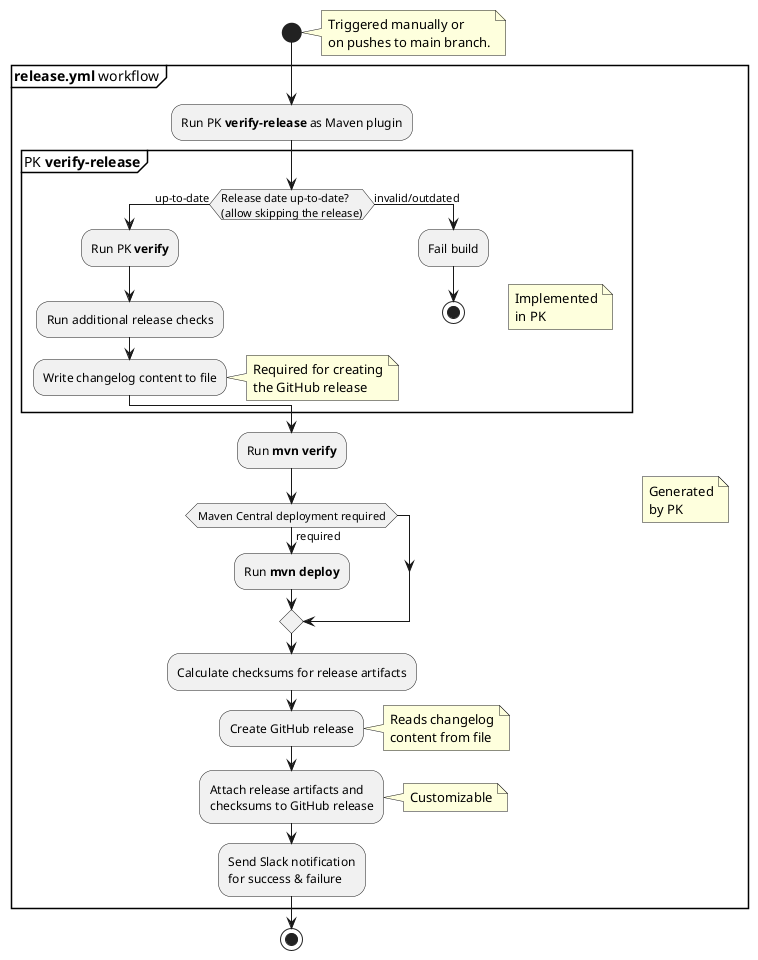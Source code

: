 @startuml release_process

start
note right
  Triggered manually or
  on pushes to main branch.
end note
group **release.yml** workflow
  note right
    Generated
    by PK
  end note
  :Run PK **verify-release** as Maven plugin;
  group PK **verify-release**
    note right
      Implemented
      in PK
    end note
    if(Release date up-to-date?\n(allow skipping the release)) then (up-to-date)
      :Run PK **verify**;
      :Run additional release checks;
      :Write changelog content to file;
      note right
        Required for creating
        the GitHub release
      end note
    else (invalid/outdated)
      :Fail build;
      stop
    endif
  end group
  :Run **mvn verify**;
  if(Maven Central deployment required) then (required)
    :Run **mvn deploy**;
  endif
  :Calculate checksums for release artifacts;
  :Create GitHub release;
  note right
    Reads changelog
    content from file
  end note
  :Attach release artifacts and
  checksums to GitHub release;
  note right
    Customizable
  end note
  :Send Slack notification
  for success & failure;
end group
stop
@enduml
